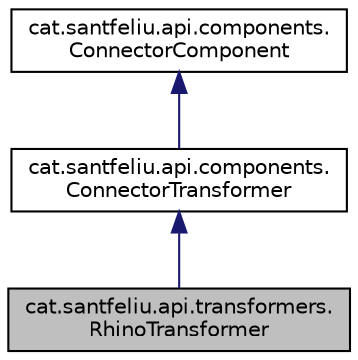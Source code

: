 digraph "cat.santfeliu.api.transformers.RhinoTransformer"
{
 // LATEX_PDF_SIZE
  edge [fontname="Helvetica",fontsize="10",labelfontname="Helvetica",labelfontsize="10"];
  node [fontname="Helvetica",fontsize="10",shape=record];
  Node1 [label="cat.santfeliu.api.transformers.\lRhinoTransformer",height=0.2,width=0.4,color="black", fillcolor="grey75", style="filled", fontcolor="black",tooltip=" "];
  Node2 -> Node1 [dir="back",color="midnightblue",fontsize="10",style="solid"];
  Node2 [label="cat.santfeliu.api.components.\lConnectorTransformer",height=0.2,width=0.4,color="black", fillcolor="white", style="filled",URL="$classcat_1_1santfeliu_1_1api_1_1components_1_1_connector_transformer.html",tooltip=" "];
  Node3 -> Node2 [dir="back",color="midnightblue",fontsize="10",style="solid"];
  Node3 [label="cat.santfeliu.api.components.\lConnectorComponent",height=0.2,width=0.4,color="black", fillcolor="white", style="filled",URL="$classcat_1_1santfeliu_1_1api_1_1components_1_1_connector_component.html",tooltip=" "];
}
